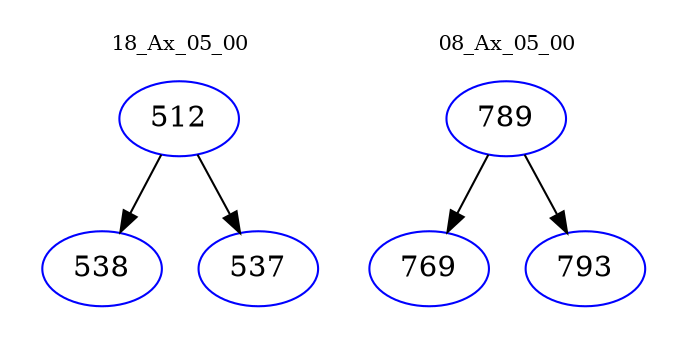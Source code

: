digraph{
subgraph cluster_0 {
color = white
label = "18_Ax_05_00";
fontsize=10;
T0_512 [label="512", color="blue"]
T0_512 -> T0_538 [color="black"]
T0_538 [label="538", color="blue"]
T0_512 -> T0_537 [color="black"]
T0_537 [label="537", color="blue"]
}
subgraph cluster_1 {
color = white
label = "08_Ax_05_00";
fontsize=10;
T1_789 [label="789", color="blue"]
T1_789 -> T1_769 [color="black"]
T1_769 [label="769", color="blue"]
T1_789 -> T1_793 [color="black"]
T1_793 [label="793", color="blue"]
}
}
